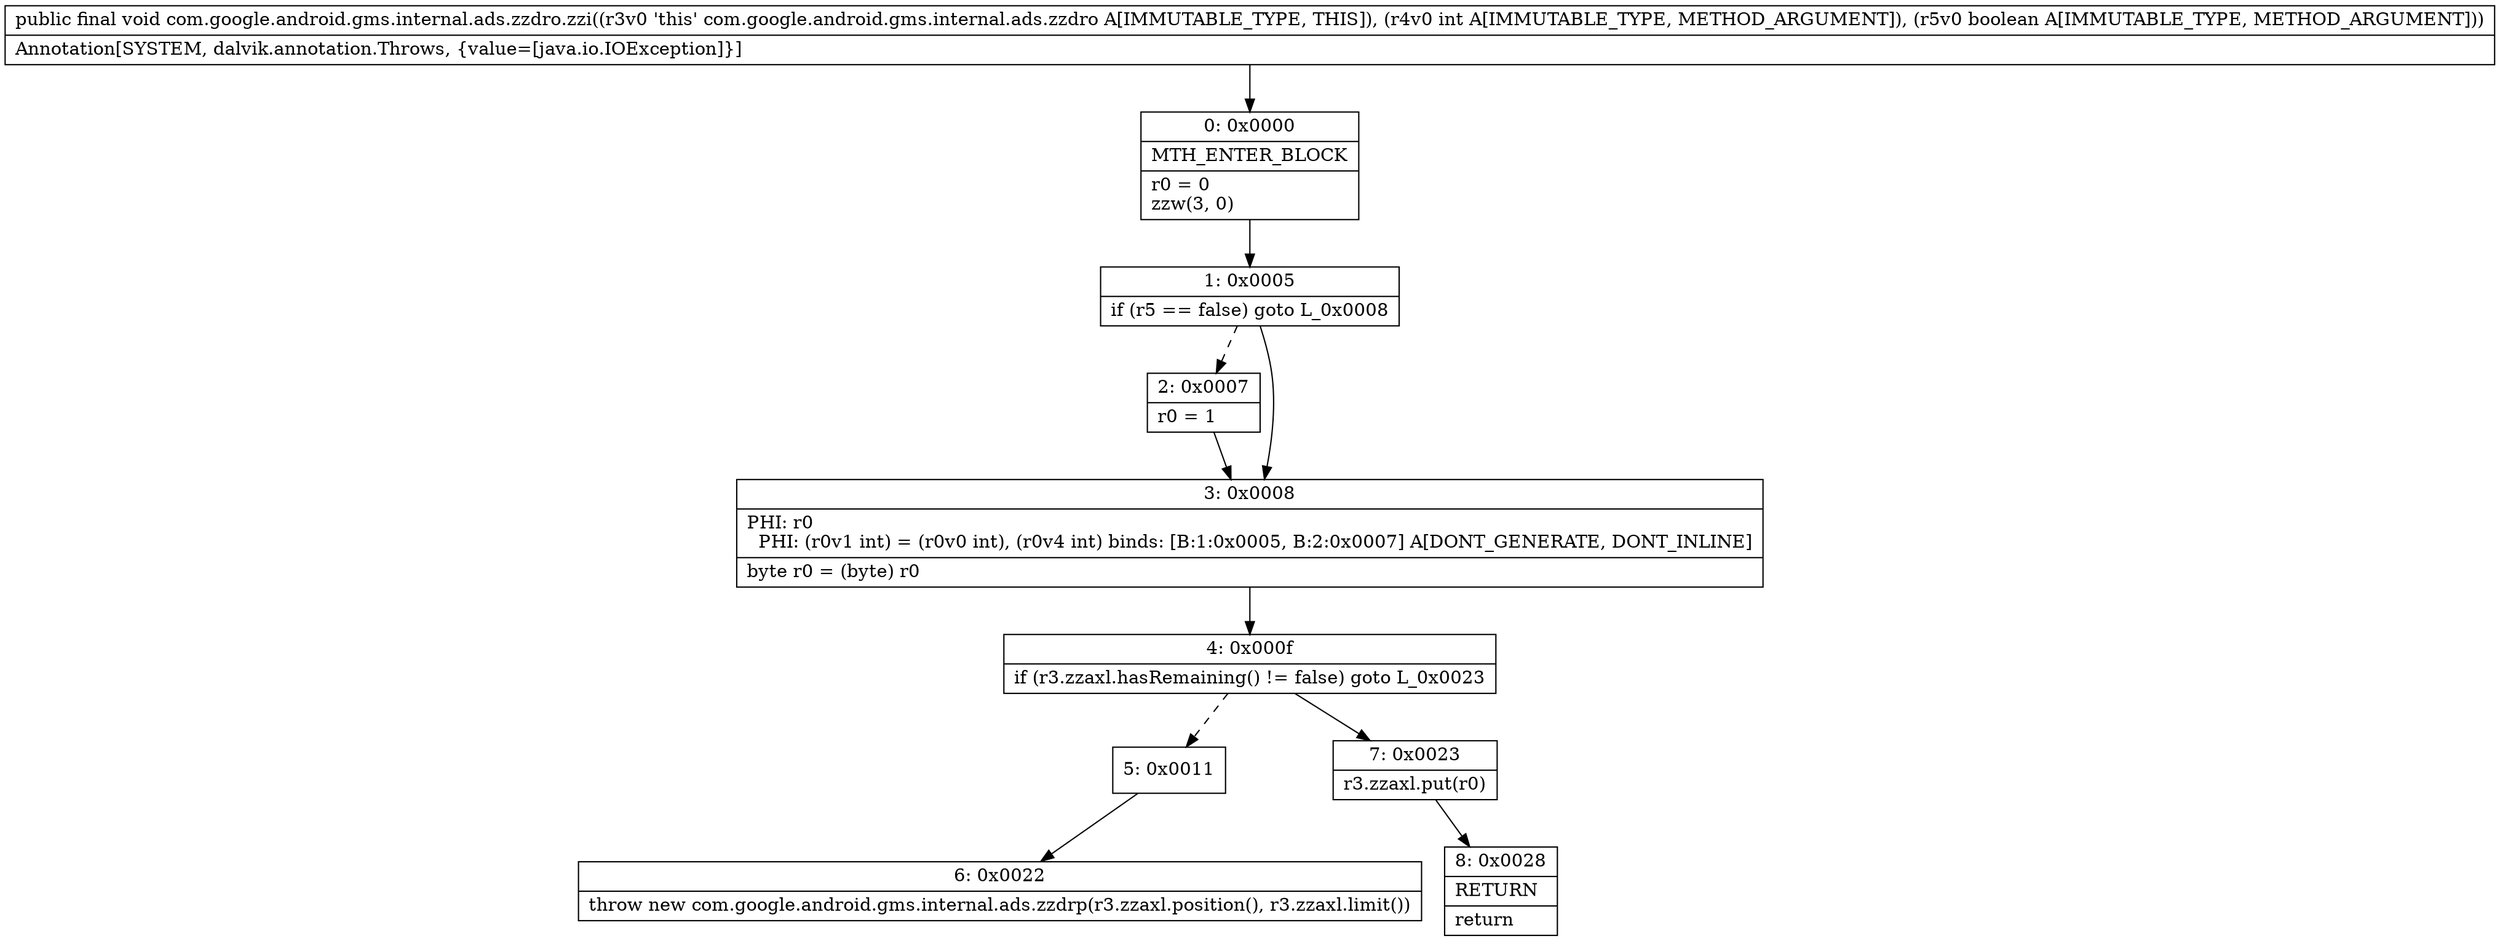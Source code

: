 digraph "CFG forcom.google.android.gms.internal.ads.zzdro.zzi(IZ)V" {
Node_0 [shape=record,label="{0\:\ 0x0000|MTH_ENTER_BLOCK\l|r0 = 0\lzzw(3, 0)\l}"];
Node_1 [shape=record,label="{1\:\ 0x0005|if (r5 == false) goto L_0x0008\l}"];
Node_2 [shape=record,label="{2\:\ 0x0007|r0 = 1\l}"];
Node_3 [shape=record,label="{3\:\ 0x0008|PHI: r0 \l  PHI: (r0v1 int) = (r0v0 int), (r0v4 int) binds: [B:1:0x0005, B:2:0x0007] A[DONT_GENERATE, DONT_INLINE]\l|byte r0 = (byte) r0\l}"];
Node_4 [shape=record,label="{4\:\ 0x000f|if (r3.zzaxl.hasRemaining() != false) goto L_0x0023\l}"];
Node_5 [shape=record,label="{5\:\ 0x0011}"];
Node_6 [shape=record,label="{6\:\ 0x0022|throw new com.google.android.gms.internal.ads.zzdrp(r3.zzaxl.position(), r3.zzaxl.limit())\l}"];
Node_7 [shape=record,label="{7\:\ 0x0023|r3.zzaxl.put(r0)\l}"];
Node_8 [shape=record,label="{8\:\ 0x0028|RETURN\l|return\l}"];
MethodNode[shape=record,label="{public final void com.google.android.gms.internal.ads.zzdro.zzi((r3v0 'this' com.google.android.gms.internal.ads.zzdro A[IMMUTABLE_TYPE, THIS]), (r4v0 int A[IMMUTABLE_TYPE, METHOD_ARGUMENT]), (r5v0 boolean A[IMMUTABLE_TYPE, METHOD_ARGUMENT]))  | Annotation[SYSTEM, dalvik.annotation.Throws, \{value=[java.io.IOException]\}]\l}"];
MethodNode -> Node_0;
Node_0 -> Node_1;
Node_1 -> Node_2[style=dashed];
Node_1 -> Node_3;
Node_2 -> Node_3;
Node_3 -> Node_4;
Node_4 -> Node_5[style=dashed];
Node_4 -> Node_7;
Node_5 -> Node_6;
Node_7 -> Node_8;
}


